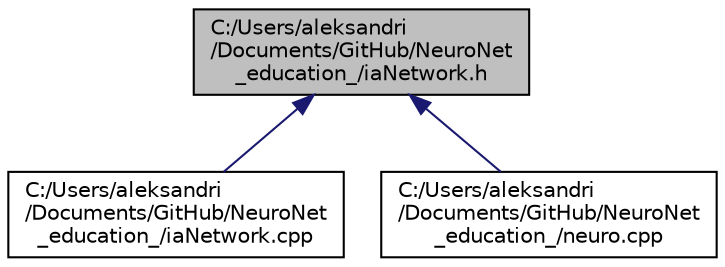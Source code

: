 digraph "C:/Users/aleksandri/Documents/GitHub/NeuroNet_education_/iaNetwork.h"
{
 // LATEX_PDF_SIZE
  edge [fontname="Helvetica",fontsize="10",labelfontname="Helvetica",labelfontsize="10"];
  node [fontname="Helvetica",fontsize="10",shape=record];
  Node1 [label="C:/Users/aleksandri\l/Documents/GitHub/NeuroNet\l_education_/iaNetwork.h",height=0.2,width=0.4,color="black", fillcolor="grey75", style="filled", fontcolor="black",tooltip=" "];
  Node1 -> Node2 [dir="back",color="midnightblue",fontsize="10",style="solid"];
  Node2 [label="C:/Users/aleksandri\l/Documents/GitHub/NeuroNet\l_education_/iaNetwork.cpp",height=0.2,width=0.4,color="black", fillcolor="white", style="filled",URL="$ia_network_8cpp.html",tooltip=" "];
  Node1 -> Node3 [dir="back",color="midnightblue",fontsize="10",style="solid"];
  Node3 [label="C:/Users/aleksandri\l/Documents/GitHub/NeuroNet\l_education_/neuro.cpp",height=0.2,width=0.4,color="black", fillcolor="white", style="filled",URL="$neuro_8cpp.html",tooltip=" "];
}
